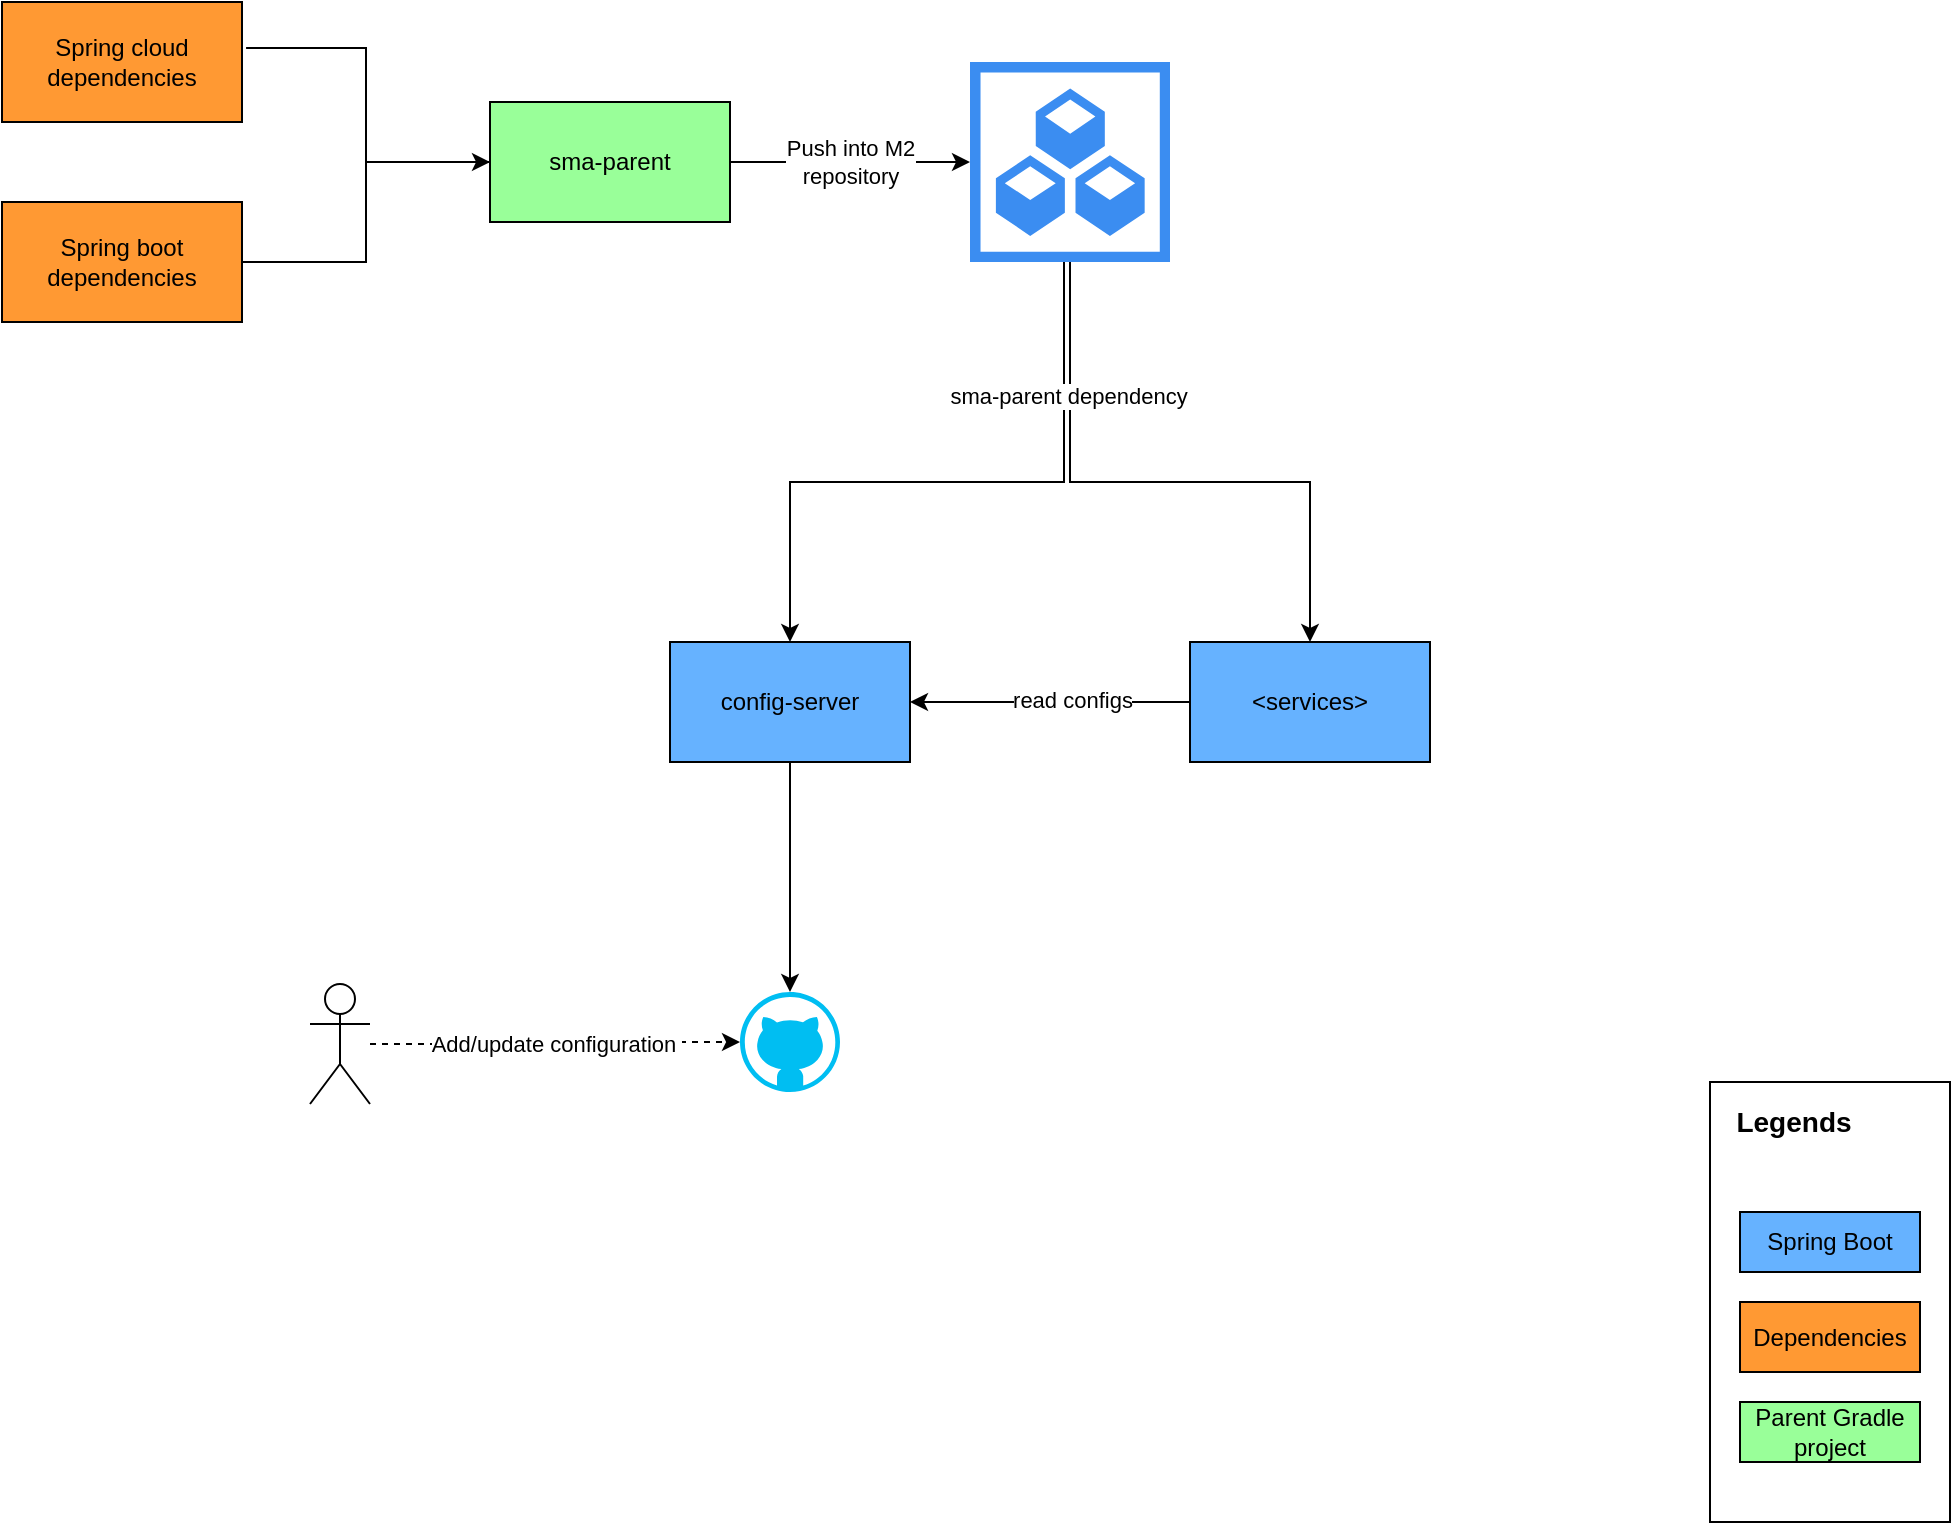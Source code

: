 <mxfile version="14.5.1" type="device"><diagram id="0arAIJvAD09-6w75I2no" name="Page-1"><mxGraphModel dx="1298" dy="710" grid="1" gridSize="10" guides="1" tooltips="1" connect="1" arrows="1" fold="1" page="1" pageScale="1" pageWidth="827" pageHeight="1169" math="0" shadow="0"><root><mxCell id="0"/><mxCell id="1" parent="0"/><mxCell id="r7VVGJHr6VH9XwIyO7vG-12" style="edgeStyle=orthogonalEdgeStyle;rounded=0;orthogonalLoop=1;jettySize=auto;html=1;entryX=0;entryY=0.5;entryDx=0;entryDy=0;endArrow=none;endFill=0;startArrow=classic;startFill=1;" parent="1" source="r7VVGJHr6VH9XwIyO7vG-7" target="r7VVGJHr6VH9XwIyO7vG-9" edge="1"><mxGeometry relative="1" as="geometry"/></mxCell><mxCell id="4M7xx8l53hnbuQbe2dUZ-5" value="read configs" style="edgeLabel;html=1;align=center;verticalAlign=middle;resizable=0;points=[];" vertex="1" connectable="0" parent="r7VVGJHr6VH9XwIyO7vG-12"><mxGeometry x="0.157" y="1" relative="1" as="geometry"><mxPoint as="offset"/></mxGeometry></mxCell><mxCell id="4M7xx8l53hnbuQbe2dUZ-2" style="edgeStyle=orthogonalEdgeStyle;rounded=0;orthogonalLoop=1;jettySize=auto;html=1;entryX=0.47;entryY=0.98;entryDx=0;entryDy=0;entryPerimeter=0;startArrow=classic;startFill=1;endArrow=none;endFill=0;" edge="1" parent="1" source="r7VVGJHr6VH9XwIyO7vG-7" target="r7VVGJHr6VH9XwIyO7vG-19"><mxGeometry relative="1" as="geometry"><Array as="points"><mxPoint x="520" y="280"/><mxPoint x="657" y="280"/></Array></mxGeometry></mxCell><mxCell id="r7VVGJHr6VH9XwIyO7vG-7" value="config-server" style="rounded=0;whiteSpace=wrap;html=1;fillColor=#66B2FF;" parent="1" vertex="1"><mxGeometry x="460" y="360" width="120" height="60" as="geometry"/></mxCell><mxCell id="r7VVGJHr6VH9XwIyO7vG-9" value="&amp;lt;services&amp;gt;" style="rounded=0;whiteSpace=wrap;html=1;fillColor=#66B2FF;" parent="1" vertex="1"><mxGeometry x="720" y="360" width="120" height="60" as="geometry"/></mxCell><mxCell id="r7VVGJHr6VH9XwIyO7vG-15" style="edgeStyle=orthogonalEdgeStyle;rounded=0;orthogonalLoop=1;jettySize=auto;html=1;startArrow=classic;startFill=1;endArrow=none;endFill=0;" parent="1" source="r7VVGJHr6VH9XwIyO7vG-10" target="r7VVGJHr6VH9XwIyO7vG-7" edge="1"><mxGeometry relative="1" as="geometry"/></mxCell><mxCell id="r7VVGJHr6VH9XwIyO7vG-10" value="" style="verticalLabelPosition=bottom;html=1;verticalAlign=top;align=center;strokeColor=none;fillColor=#00BEF2;shape=mxgraph.azure.github_code;pointerEvents=1;" parent="1" vertex="1"><mxGeometry x="495" y="535" width="50" height="50" as="geometry"/></mxCell><mxCell id="r7VVGJHr6VH9XwIyO7vG-21" value="Push into M2 &lt;br&gt;repository" style="edgeStyle=orthogonalEdgeStyle;rounded=0;orthogonalLoop=1;jettySize=auto;html=1;entryX=1;entryY=0.5;entryDx=0;entryDy=0;startArrow=classic;startFill=1;endArrow=none;endFill=0;" parent="1" source="r7VVGJHr6VH9XwIyO7vG-19" target="r7VVGJHr6VH9XwIyO7vG-1" edge="1"><mxGeometry relative="1" as="geometry"/></mxCell><mxCell id="4M7xx8l53hnbuQbe2dUZ-3" style="edgeStyle=orthogonalEdgeStyle;rounded=0;orthogonalLoop=1;jettySize=auto;html=1;startArrow=none;startFill=0;endArrow=classic;endFill=1;" edge="1" parent="1" source="r7VVGJHr6VH9XwIyO7vG-19" target="r7VVGJHr6VH9XwIyO7vG-9"><mxGeometry relative="1" as="geometry"><Array as="points"><mxPoint x="660" y="280"/><mxPoint x="780" y="280"/></Array></mxGeometry></mxCell><mxCell id="4M7xx8l53hnbuQbe2dUZ-4" value="sma-parent dependency" style="edgeLabel;html=1;align=center;verticalAlign=middle;resizable=0;points=[];" vertex="1" connectable="0" parent="4M7xx8l53hnbuQbe2dUZ-3"><mxGeometry x="-0.568" y="-1" relative="1" as="geometry"><mxPoint as="offset"/></mxGeometry></mxCell><mxCell id="r7VVGJHr6VH9XwIyO7vG-19" value="" style="html=1;aspect=fixed;strokeColor=none;shadow=0;align=center;verticalAlign=top;fillColor=#3B8DF1;shape=mxgraph.gcp2.repository_3" parent="1" vertex="1"><mxGeometry x="610" y="70" width="100" height="100" as="geometry"/></mxCell><mxCell id="r7VVGJHr6VH9XwIyO7vG-26" value="Add/update configuration&amp;nbsp;" style="edgeStyle=orthogonalEdgeStyle;rounded=0;orthogonalLoop=1;jettySize=auto;html=1;entryX=0;entryY=0.5;entryDx=0;entryDy=0;entryPerimeter=0;dashed=1;startArrow=none;startFill=0;endArrow=classic;endFill=1;" parent="1" source="r7VVGJHr6VH9XwIyO7vG-25" target="r7VVGJHr6VH9XwIyO7vG-10" edge="1"><mxGeometry relative="1" as="geometry"/></mxCell><mxCell id="r7VVGJHr6VH9XwIyO7vG-25" value="" style="shape=umlActor;verticalLabelPosition=bottom;verticalAlign=top;html=1;outlineConnect=0;" parent="1" vertex="1"><mxGeometry x="280" y="531" width="30" height="60" as="geometry"/></mxCell><mxCell id="r7VVGJHr6VH9XwIyO7vG-1" value="sma-parent" style="rounded=0;whiteSpace=wrap;html=1;fillColor=#99FF99;" parent="1" vertex="1"><mxGeometry x="370" y="90" width="120" height="60" as="geometry"/></mxCell><mxCell id="r7VVGJHr6VH9XwIyO7vG-3" value="Spring cloud dependencies" style="rounded=0;whiteSpace=wrap;html=1;fillColor=#FF9933;" parent="1" vertex="1"><mxGeometry x="126" y="40" width="120" height="60" as="geometry"/></mxCell><mxCell id="r7VVGJHr6VH9XwIyO7vG-5" style="edgeStyle=orthogonalEdgeStyle;rounded=0;orthogonalLoop=1;jettySize=auto;html=1;entryX=1.017;entryY=0.383;entryDx=0;entryDy=0;entryPerimeter=0;endArrow=none;endFill=0;" parent="1" source="r7VVGJHr6VH9XwIyO7vG-1" target="r7VVGJHr6VH9XwIyO7vG-3" edge="1"><mxGeometry x="210" y="40" as="geometry"/></mxCell><mxCell id="r7VVGJHr6VH9XwIyO7vG-4" value="Spring boot dependencies" style="rounded=0;whiteSpace=wrap;html=1;fillColor=#FF9933;" parent="1" vertex="1"><mxGeometry x="126" y="140" width="120" height="60" as="geometry"/></mxCell><mxCell id="r7VVGJHr6VH9XwIyO7vG-6" style="edgeStyle=orthogonalEdgeStyle;rounded=0;orthogonalLoop=1;jettySize=auto;html=1;entryX=1;entryY=0.5;entryDx=0;entryDy=0;endArrow=none;endFill=0;startArrow=classic;startFill=1;" parent="1" source="r7VVGJHr6VH9XwIyO7vG-1" target="r7VVGJHr6VH9XwIyO7vG-4" edge="1"><mxGeometry x="210" y="40" as="geometry"/></mxCell><mxCell id="4M7xx8l53hnbuQbe2dUZ-1" value="" style="group" vertex="1" connectable="0" parent="1"><mxGeometry x="980" y="580" width="120" height="220" as="geometry"/></mxCell><mxCell id="r7VVGJHr6VH9XwIyO7vG-31" value="" style="rounded=0;whiteSpace=wrap;html=1;fillColor=none;" parent="4M7xx8l53hnbuQbe2dUZ-1" vertex="1"><mxGeometry width="120" height="220" as="geometry"/></mxCell><mxCell id="r7VVGJHr6VH9XwIyO7vG-29" value="Spring Boot" style="rounded=0;whiteSpace=wrap;html=1;fillColor=#66B2FF;" parent="4M7xx8l53hnbuQbe2dUZ-1" vertex="1"><mxGeometry x="15" y="65" width="90" height="30" as="geometry"/></mxCell><mxCell id="r7VVGJHr6VH9XwIyO7vG-30" value="Dependencies" style="rounded=0;whiteSpace=wrap;html=1;fillColor=#FF9933;" parent="4M7xx8l53hnbuQbe2dUZ-1" vertex="1"><mxGeometry x="15" y="110" width="90" height="35" as="geometry"/></mxCell><mxCell id="r7VVGJHr6VH9XwIyO7vG-32" value="&lt;font style=&quot;font-size: 14px&quot;&gt;&lt;b&gt;Legends&lt;/b&gt;&lt;/font&gt;" style="text;html=1;strokeColor=none;fillColor=none;align=center;verticalAlign=middle;whiteSpace=wrap;rounded=0;" parent="4M7xx8l53hnbuQbe2dUZ-1" vertex="1"><mxGeometry x="22" y="10" width="40" height="20" as="geometry"/></mxCell><mxCell id="r7VVGJHr6VH9XwIyO7vG-35" value="Parent Gradle project" style="rounded=0;whiteSpace=wrap;html=1;fillColor=#99FF99;" parent="4M7xx8l53hnbuQbe2dUZ-1" vertex="1"><mxGeometry x="15" y="160" width="90" height="30" as="geometry"/></mxCell></root></mxGraphModel></diagram></mxfile>